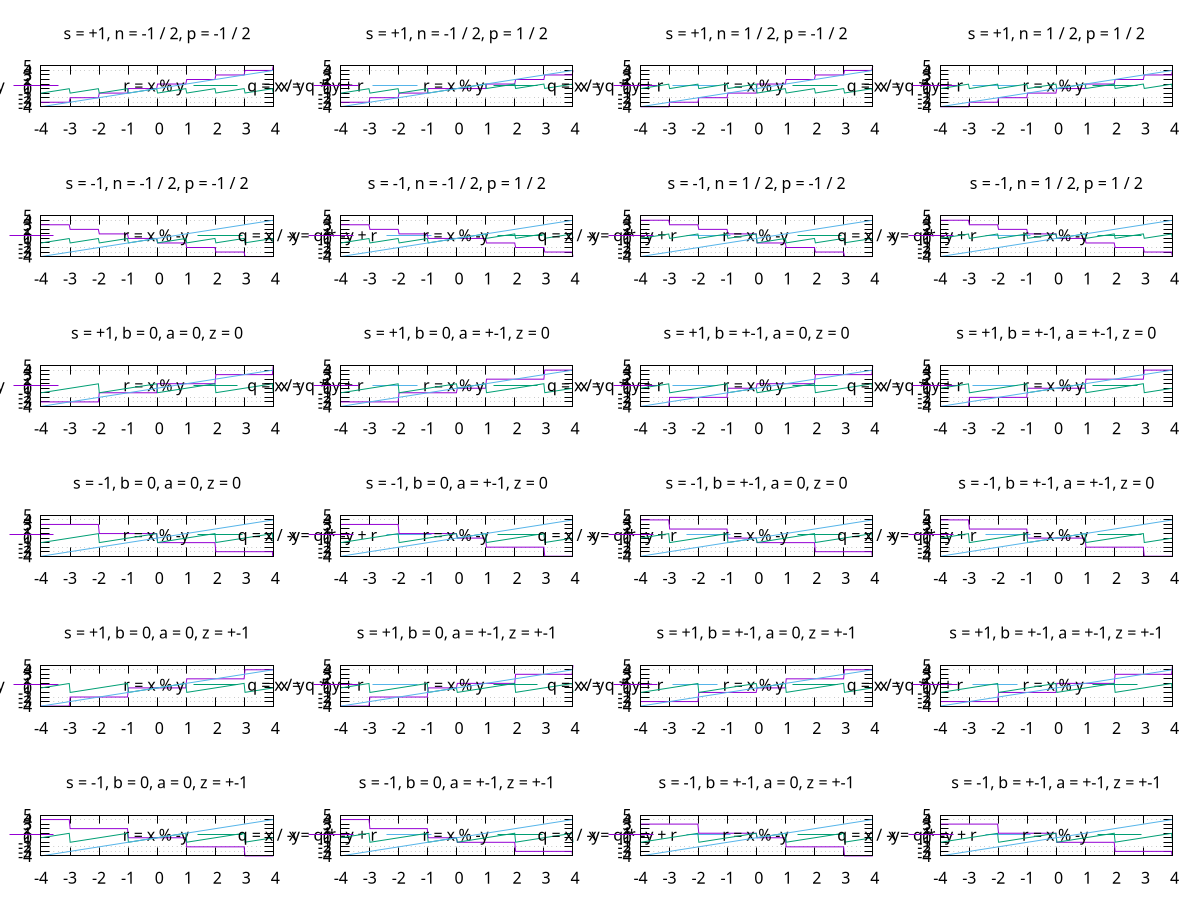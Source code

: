 # First fix the remainder line.
# There is an infinite family of possible lines,
# but if we demand that they are parametrized
# by integer step functions placed at the origin,
# only four candidates remain.
# Eight more appear if the periodicity is doubled.

# set terminal pngcairo size 1200, 1600 fontscale 0.8
# set output 'quot.png'
set xlabel ''
set ylabel ''
set xrange [-4.0 : 4.0]
set yrange [-4.0 : 5.0]
set samples 256
set grid
set key center top
set dummy x
set multiplot layout 6, 4
rem(x) = x - floor(x) - 1.0 / 2.0
quot(x) = x - rem(x)
stepn(x, y) = x < 0.0 ? y : 0.0
stepp(x, y) = x > 0.0 ? y : 0.0
ratio(n, d) = n == 0 || n == d ? sprintf('%d', n) : sprintf('%d / %d', n, d)
plusorminus(x) = x < 0.0 ? sprintf('%d', x) : sprintf('+%d', x)
minus(x) = x < 0.0 ? '-' : ''
do for [i = 0 : 1] {
  s = 1.0 - i * 2.0
  do for [j = 0 : 1] {
    do for [k = 0 : 1] {
      nt2 = j * 2.0 - 1.0
      pt2 = k * 2.0 - 1.0
      n = (1.0 / 2.0) * nt2
      p = (1.0 / 2.0) * pt2
      set title sprintf('s = %s, n = %s, p = %s', \
          plusorminus(s), ratio(nt2, 2), ratio(pt2, 2))
      plot s * (quot(x) - stepn(x, n) - stepp(x, p)) with lines title \
        sprintf('q = x / %sy', minus(s)), \
        rem(x) + stepn(x, n) + stepp(x, p) with lines title \
        sprintf('r = x %% %sy', minus(s)), \
        quot(x) + rem(x) with lines title \
        sprintf('x = q * %sy + r', minus(s))
    }
  }
}
rem2(x) = x - floor(x / 2.0) * 2.0 - 1.0
quot2(x) = x - rem2(x)
plusandminus(x) = x == 0.0 ? sprintf('%d', x) : sprintf('+-%d', x)
do for [i = 0 : 1] {
  z = i
  do for [j = 0 : 1] {
    s = 1.0 - j * 2.0
    do for [k = 0 : 1] {
      do for [l = 0 : 1] {
        b = k
        a = l
        set title sprintf('s = %s, b = %s, a = %s, z = %s', \
          plusorminus(s), plusandminus(b), plusandminus(a), plusandminus(z))
        plot s * (quot2(x + stepn(x, b) + stepp(x, a) - z) - \
          stepn(x, b) - stepp(x, a) + z) with lines title \
        sprintf('q = x / %sy', minus(s)), \
        rem2(x + stepn(x, b) + stepp(x, a) - z) with lines title \
        sprintf('r = x %% %sy', minus(s)), \
        quot2(x) + rem2(x) with lines title \
        sprintf('x = q * %sy + r', minus(s))
      }
    }
  }
}
unset multiplot
